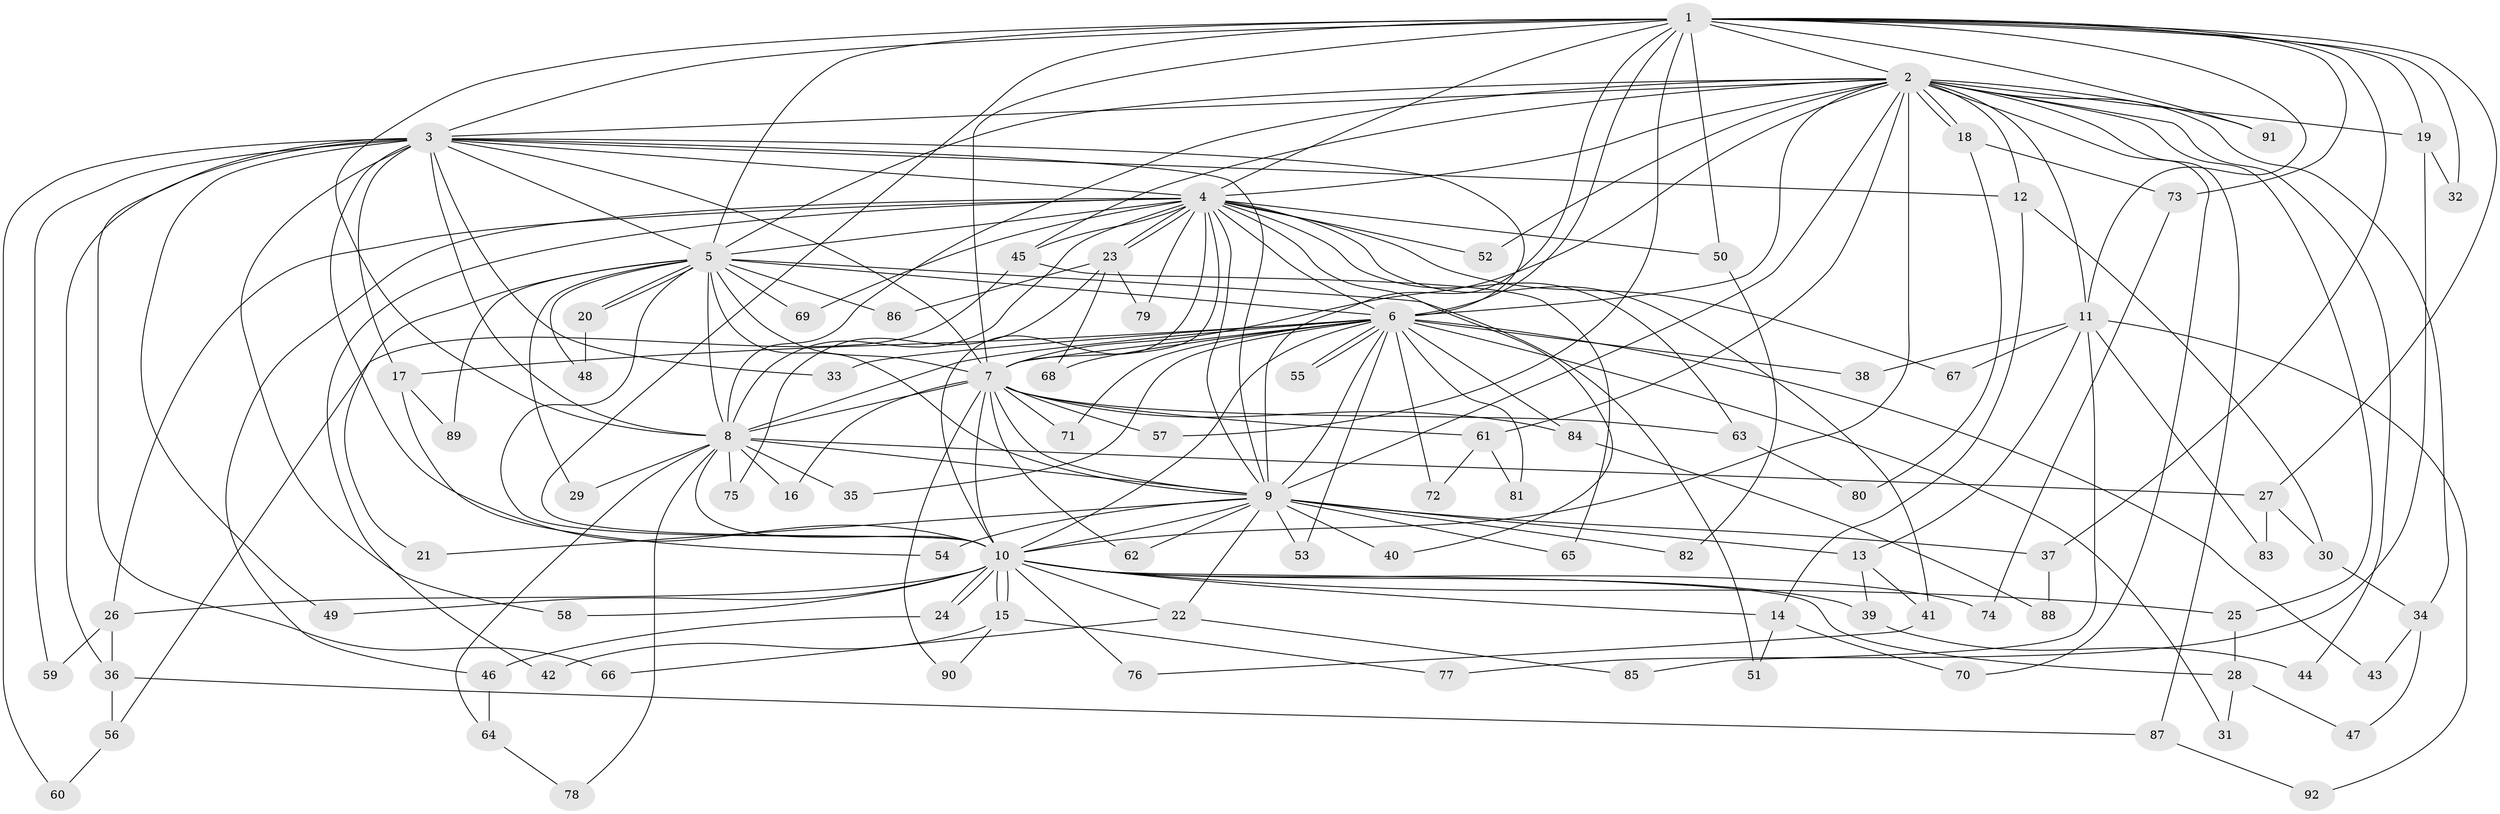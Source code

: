 // coarse degree distribution, {26: 0.021739130434782608, 13: 0.06521739130434782, 14: 0.043478260869565216, 2: 0.2608695652173913, 5: 0.06521739130434782, 4: 0.17391304347826086, 3: 0.2391304347826087, 1: 0.043478260869565216, 17: 0.021739130434782608, 12: 0.021739130434782608, 18: 0.021739130434782608, 8: 0.021739130434782608}
// Generated by graph-tools (version 1.1) at 2025/36/03/04/25 23:36:27]
// undirected, 92 vertices, 209 edges
graph export_dot {
  node [color=gray90,style=filled];
  1;
  2;
  3;
  4;
  5;
  6;
  7;
  8;
  9;
  10;
  11;
  12;
  13;
  14;
  15;
  16;
  17;
  18;
  19;
  20;
  21;
  22;
  23;
  24;
  25;
  26;
  27;
  28;
  29;
  30;
  31;
  32;
  33;
  34;
  35;
  36;
  37;
  38;
  39;
  40;
  41;
  42;
  43;
  44;
  45;
  46;
  47;
  48;
  49;
  50;
  51;
  52;
  53;
  54;
  55;
  56;
  57;
  58;
  59;
  60;
  61;
  62;
  63;
  64;
  65;
  66;
  67;
  68;
  69;
  70;
  71;
  72;
  73;
  74;
  75;
  76;
  77;
  78;
  79;
  80;
  81;
  82;
  83;
  84;
  85;
  86;
  87;
  88;
  89;
  90;
  91;
  92;
  1 -- 2;
  1 -- 3;
  1 -- 4;
  1 -- 5;
  1 -- 6;
  1 -- 7;
  1 -- 8;
  1 -- 9;
  1 -- 10;
  1 -- 11;
  1 -- 19;
  1 -- 27;
  1 -- 32;
  1 -- 37;
  1 -- 50;
  1 -- 57;
  1 -- 73;
  1 -- 91;
  2 -- 3;
  2 -- 4;
  2 -- 5;
  2 -- 6;
  2 -- 7;
  2 -- 8;
  2 -- 9;
  2 -- 10;
  2 -- 11;
  2 -- 12;
  2 -- 18;
  2 -- 18;
  2 -- 19;
  2 -- 25;
  2 -- 34;
  2 -- 44;
  2 -- 45;
  2 -- 52;
  2 -- 61;
  2 -- 70;
  2 -- 87;
  2 -- 91;
  3 -- 4;
  3 -- 5;
  3 -- 6;
  3 -- 7;
  3 -- 8;
  3 -- 9;
  3 -- 10;
  3 -- 12;
  3 -- 17;
  3 -- 33;
  3 -- 36;
  3 -- 49;
  3 -- 58;
  3 -- 59;
  3 -- 60;
  3 -- 66;
  4 -- 5;
  4 -- 6;
  4 -- 7;
  4 -- 8;
  4 -- 9;
  4 -- 10;
  4 -- 23;
  4 -- 23;
  4 -- 26;
  4 -- 40;
  4 -- 41;
  4 -- 42;
  4 -- 45;
  4 -- 46;
  4 -- 50;
  4 -- 52;
  4 -- 63;
  4 -- 67;
  4 -- 69;
  4 -- 79;
  5 -- 6;
  5 -- 7;
  5 -- 8;
  5 -- 9;
  5 -- 10;
  5 -- 20;
  5 -- 20;
  5 -- 21;
  5 -- 29;
  5 -- 48;
  5 -- 51;
  5 -- 69;
  5 -- 86;
  5 -- 89;
  6 -- 7;
  6 -- 8;
  6 -- 9;
  6 -- 10;
  6 -- 17;
  6 -- 31;
  6 -- 33;
  6 -- 35;
  6 -- 38;
  6 -- 43;
  6 -- 53;
  6 -- 55;
  6 -- 55;
  6 -- 68;
  6 -- 71;
  6 -- 72;
  6 -- 81;
  6 -- 84;
  7 -- 8;
  7 -- 9;
  7 -- 10;
  7 -- 16;
  7 -- 57;
  7 -- 61;
  7 -- 62;
  7 -- 63;
  7 -- 71;
  7 -- 84;
  7 -- 90;
  8 -- 9;
  8 -- 10;
  8 -- 16;
  8 -- 27;
  8 -- 29;
  8 -- 35;
  8 -- 64;
  8 -- 75;
  8 -- 78;
  9 -- 10;
  9 -- 13;
  9 -- 21;
  9 -- 22;
  9 -- 37;
  9 -- 40;
  9 -- 53;
  9 -- 54;
  9 -- 62;
  9 -- 65;
  9 -- 82;
  10 -- 14;
  10 -- 15;
  10 -- 15;
  10 -- 22;
  10 -- 24;
  10 -- 24;
  10 -- 25;
  10 -- 26;
  10 -- 28;
  10 -- 39;
  10 -- 49;
  10 -- 58;
  10 -- 74;
  10 -- 76;
  11 -- 13;
  11 -- 38;
  11 -- 67;
  11 -- 83;
  11 -- 85;
  11 -- 92;
  12 -- 14;
  12 -- 30;
  13 -- 39;
  13 -- 41;
  14 -- 51;
  14 -- 70;
  15 -- 42;
  15 -- 77;
  15 -- 90;
  17 -- 54;
  17 -- 89;
  18 -- 73;
  18 -- 80;
  19 -- 32;
  19 -- 77;
  20 -- 48;
  22 -- 66;
  22 -- 85;
  23 -- 68;
  23 -- 75;
  23 -- 79;
  23 -- 86;
  24 -- 46;
  25 -- 28;
  26 -- 36;
  26 -- 59;
  27 -- 30;
  27 -- 83;
  28 -- 31;
  28 -- 47;
  30 -- 34;
  34 -- 43;
  34 -- 47;
  36 -- 56;
  36 -- 87;
  37 -- 88;
  39 -- 44;
  41 -- 76;
  45 -- 56;
  45 -- 65;
  46 -- 64;
  50 -- 82;
  56 -- 60;
  61 -- 72;
  61 -- 81;
  63 -- 80;
  64 -- 78;
  73 -- 74;
  84 -- 88;
  87 -- 92;
}
